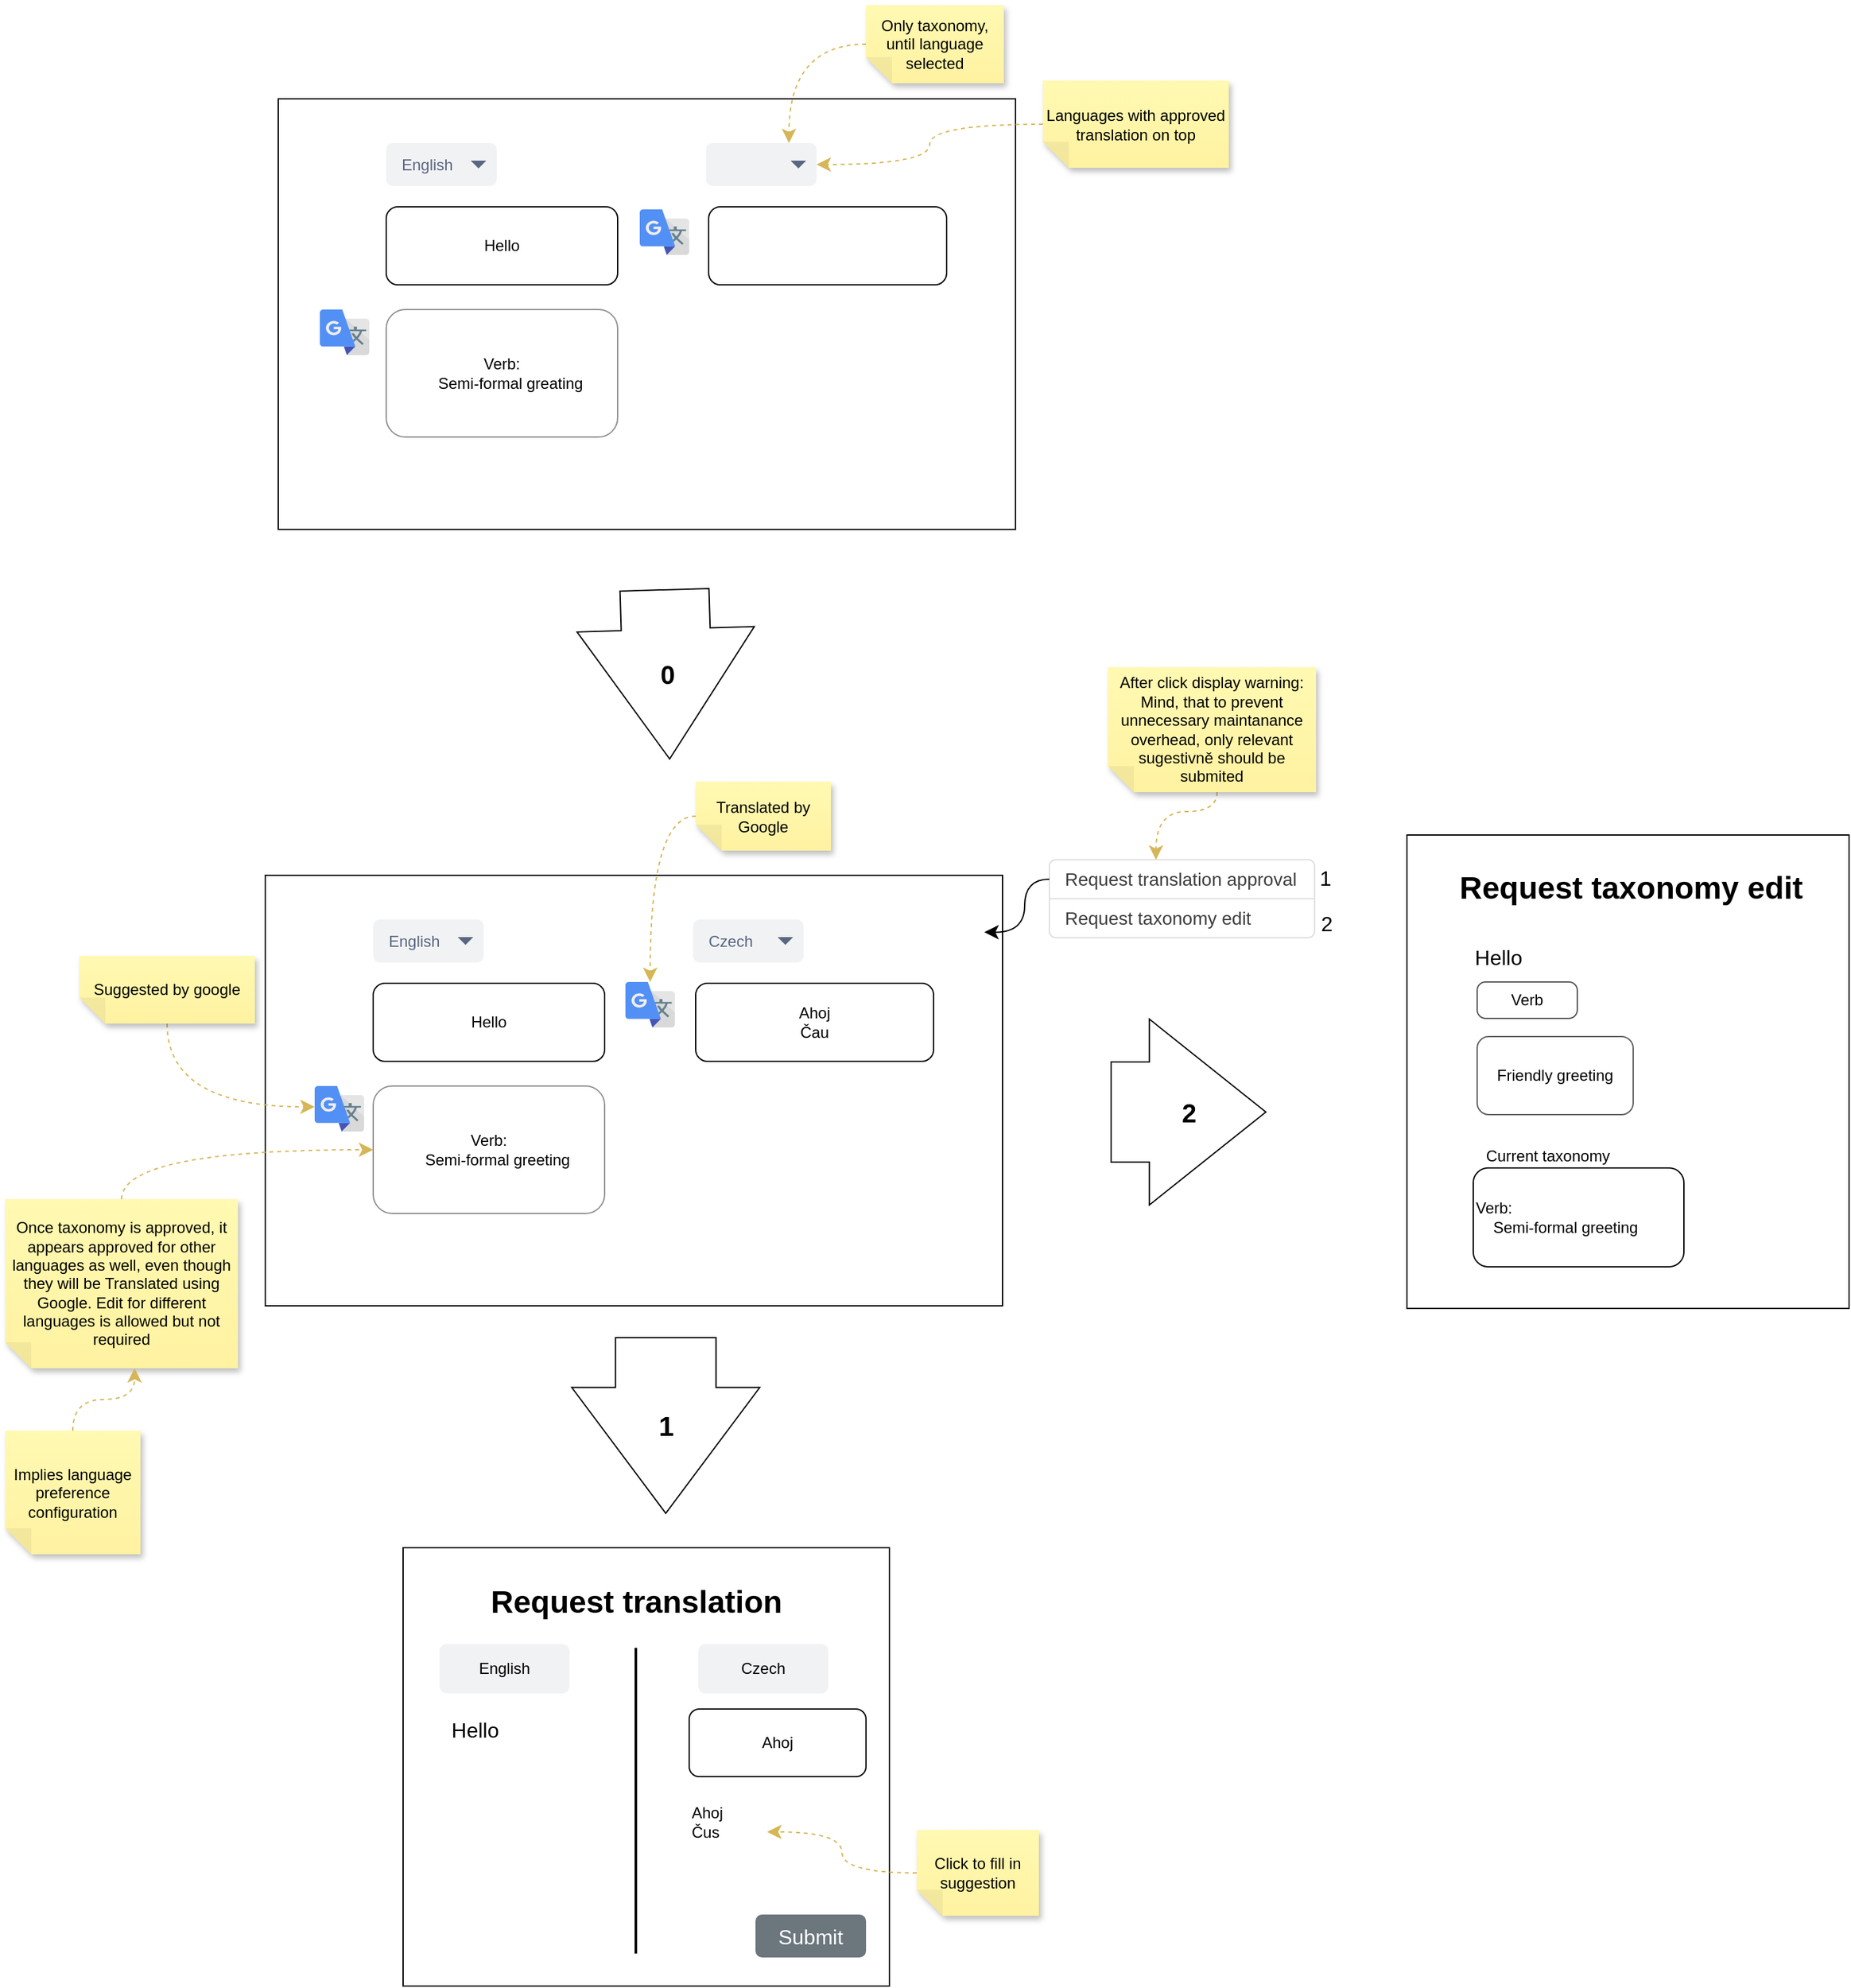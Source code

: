 <mxfile>
    <diagram name="Stránka-1" id="uye_SwWkvtYi2k1OO26d">
        <mxGraphModel dx="2804" dy="2518" grid="0" gridSize="10" guides="1" tooltips="1" connect="1" arrows="1" fold="1" page="0" pageScale="1" pageWidth="827" pageHeight="1169" math="0" shadow="0">
            <root>
                <mxCell id="0"/>
                <mxCell id="dYWCK5oMahjRUJsg4bfR-32" value="Background" style="locked=1;" parent="0"/>
                <mxCell id="dYWCK5oMahjRUJsg4bfR-33" value="" style="rounded=0;whiteSpace=wrap;html=1;" parent="dYWCK5oMahjRUJsg4bfR-32" vertex="1">
                    <mxGeometry x="-204" y="-247" width="567" height="331" as="geometry"/>
                </mxCell>
                <mxCell id="dYWCK5oMahjRUJsg4bfR-41" value="" style="rounded=0;whiteSpace=wrap;html=1;" parent="dYWCK5oMahjRUJsg4bfR-32" vertex="1">
                    <mxGeometry x="-98" y="270" width="374" height="337" as="geometry"/>
                </mxCell>
                <mxCell id="ypelOtXGm8tmmGL38GaL-45" value="" style="rounded=0;whiteSpace=wrap;html=1;" parent="dYWCK5oMahjRUJsg4bfR-32" vertex="1">
                    <mxGeometry x="-194" y="-844" width="567" height="331" as="geometry"/>
                </mxCell>
                <mxCell id="ypelOtXGm8tmmGL38GaL-77" value="" style="rounded=0;whiteSpace=wrap;html=1;" parent="dYWCK5oMahjRUJsg4bfR-32" vertex="1">
                    <mxGeometry x="674" y="-278" width="340" height="364" as="geometry"/>
                </mxCell>
                <mxCell id="1" value="Main" parent="0"/>
                <mxCell id="dYWCK5oMahjRUJsg4bfR-62" style="edgeStyle=orthogonalEdgeStyle;curved=1;rounded=0;orthogonalLoop=1;jettySize=auto;html=1;fontSize=12;startSize=8;endSize=8;fillColor=#fff2cc;strokeColor=#d6b656;dashed=1;" parent="1" source="dYWCK5oMahjRUJsg4bfR-24" edge="1" target="3">
                    <mxGeometry relative="1" as="geometry">
                        <mxPoint x="92" y="-179.667" as="targetPoint"/>
                    </mxGeometry>
                </mxCell>
                <mxCell id="dYWCK5oMahjRUJsg4bfR-24" value="Translated by Google" style="shape=note;whiteSpace=wrap;html=1;backgroundOutline=1;fontColor=#000000;darkOpacity=0.05;fillColor=#FFF9B2;strokeColor=none;fillStyle=solid;direction=west;gradientDirection=north;gradientColor=#FFF2A1;shadow=1;size=20;pointerEvents=1;" parent="1" vertex="1">
                    <mxGeometry x="127" y="-319" width="104" height="53" as="geometry"/>
                </mxCell>
                <mxCell id="dYWCK5oMahjRUJsg4bfR-25" value="English" style="rounded=1;fillColor=#F1F2F4;strokeColor=none;html=1;whiteSpace=wrap;fontColor=#596780;align=left;fontSize=12;spacingLeft=10;sketch=0;" parent="1" vertex="1">
                    <mxGeometry x="-121" y="-213" width="85" height="33" as="geometry"/>
                </mxCell>
                <mxCell id="dYWCK5oMahjRUJsg4bfR-26" value="" style="shape=triangle;direction=south;fillColor=#596780;strokeColor=none;html=1;sketch=0;" parent="dYWCK5oMahjRUJsg4bfR-25" vertex="1">
                    <mxGeometry x="1" y="0.5" width="12" height="6" relative="1" as="geometry">
                        <mxPoint x="-20" y="-3" as="offset"/>
                    </mxGeometry>
                </mxCell>
                <mxCell id="dYWCK5oMahjRUJsg4bfR-27" value="Czech" style="rounded=1;fillColor=#F1F2F4;strokeColor=none;html=1;whiteSpace=wrap;fontColor=#596780;align=left;fontSize=12;spacingLeft=10;sketch=0;" parent="1" vertex="1">
                    <mxGeometry x="125" y="-213" width="85" height="33" as="geometry"/>
                </mxCell>
                <mxCell id="dYWCK5oMahjRUJsg4bfR-28" value="" style="shape=triangle;direction=south;fillColor=#596780;strokeColor=none;html=1;sketch=0;" parent="dYWCK5oMahjRUJsg4bfR-27" vertex="1">
                    <mxGeometry x="1" y="0.5" width="12" height="6" relative="1" as="geometry">
                        <mxPoint x="-20" y="-3" as="offset"/>
                    </mxGeometry>
                </mxCell>
                <mxCell id="dYWCK5oMahjRUJsg4bfR-30" value="Hello" style="rounded=1;whiteSpace=wrap;html=1;" parent="1" vertex="1">
                    <mxGeometry x="-121" y="-164" width="178" height="60" as="geometry"/>
                </mxCell>
                <mxCell id="dYWCK5oMahjRUJsg4bfR-31" value="&lt;span style=&quot;text-align: left;&quot;&gt;Verb:&lt;/span&gt;&lt;div style=&quot;text-align: left;&quot;&gt;&amp;nbsp; &amp;nbsp; Semi-formal greeting&lt;/div&gt;" style="rounded=1;whiteSpace=wrap;html=1;labelBorderColor=none;strokeColor=#8F8F8F;" parent="1" vertex="1">
                    <mxGeometry x="-121" y="-85" width="178" height="98" as="geometry"/>
                </mxCell>
                <mxCell id="dYWCK5oMahjRUJsg4bfR-42" value="Request translation" style="text;html=1;align=center;verticalAlign=middle;resizable=0;points=[];autosize=1;strokeColor=none;fillColor=none;fontSize=24;fontStyle=1" parent="1" vertex="1">
                    <mxGeometry x="-31.5" y="292" width="225" height="40" as="geometry"/>
                </mxCell>
                <mxCell id="dYWCK5oMahjRUJsg4bfR-43" value="Hello" style="text;html=1;align=center;verticalAlign=middle;resizable=0;points=[];autosize=1;strokeColor=none;fillColor=none;fontSize=16;" parent="1" vertex="1">
                    <mxGeometry x="-70" y="394" width="54" height="31" as="geometry"/>
                </mxCell>
                <mxCell id="dYWCK5oMahjRUJsg4bfR-63" value="English" style="rounded=1;whiteSpace=wrap;html=1;strokeColor=none;fillColor=#F1F2F4;" parent="1" vertex="1">
                    <mxGeometry x="-70" y="344" width="100" height="38" as="geometry"/>
                </mxCell>
                <mxCell id="dYWCK5oMahjRUJsg4bfR-66" value="" style="line;strokeWidth=2;direction=south;html=1;" parent="1" vertex="1">
                    <mxGeometry x="76" y="347" width="10" height="235" as="geometry"/>
                </mxCell>
                <mxCell id="dYWCK5oMahjRUJsg4bfR-67" value="Czech" style="rounded=1;whiteSpace=wrap;html=1;strokeColor=none;fillColor=#F1F2F4;" parent="1" vertex="1">
                    <mxGeometry x="129" y="344" width="100" height="38" as="geometry"/>
                </mxCell>
                <mxCell id="dYWCK5oMahjRUJsg4bfR-70" value="" style="group" parent="1" vertex="1" connectable="0">
                    <mxGeometry x="122" y="394" width="136" height="52" as="geometry"/>
                </mxCell>
                <mxCell id="dYWCK5oMahjRUJsg4bfR-68" value="Ahoj" style="rounded=1;whiteSpace=wrap;html=1;" parent="dYWCK5oMahjRUJsg4bfR-70" vertex="1">
                    <mxGeometry width="136" height="52" as="geometry"/>
                </mxCell>
                <mxCell id="ypelOtXGm8tmmGL38GaL-1" value="Ahoj&lt;div&gt;Čus&lt;/div&gt;" style="text;html=1;align=left;verticalAlign=middle;whiteSpace=wrap;rounded=0;" parent="1" vertex="1">
                    <mxGeometry x="122" y="466" width="60" height="30" as="geometry"/>
                </mxCell>
                <mxCell id="ypelOtXGm8tmmGL38GaL-4" style="edgeStyle=orthogonalEdgeStyle;curved=1;rounded=0;orthogonalLoop=1;jettySize=auto;html=1;entryX=1;entryY=0.75;entryDx=0;entryDy=0;fontSize=12;startSize=8;endSize=8;fillColor=#fff2cc;strokeColor=#d6b656;dashed=1;" parent="1" source="ypelOtXGm8tmmGL38GaL-3" target="ypelOtXGm8tmmGL38GaL-1" edge="1">
                    <mxGeometry relative="1" as="geometry"/>
                </mxCell>
                <mxCell id="ypelOtXGm8tmmGL38GaL-3" value="Click to fill in suggestion" style="shape=note;whiteSpace=wrap;html=1;backgroundOutline=1;fontColor=#000000;darkOpacity=0.05;fillColor=#FFF9B2;strokeColor=none;fillStyle=solid;direction=west;gradientDirection=north;gradientColor=#FFF2A1;shadow=1;size=20;pointerEvents=1;" parent="1" vertex="1">
                    <mxGeometry x="297" y="487" width="94" height="66" as="geometry"/>
                </mxCell>
                <mxCell id="ypelOtXGm8tmmGL38GaL-5" value="Submit" style="html=1;shadow=0;dashed=0;shape=mxgraph.bootstrap.rrect;rSize=5;strokeColor=none;strokeWidth=1;fillColor=#6C767D;fontColor=#FFFFFF;whiteSpace=wrap;align=center;verticalAlign=middle;spacingLeft=0;fontStyle=0;fontSize=16;spacing=5;fontFamily=Helvetica;" parent="1" vertex="1">
                    <mxGeometry x="173" y="552" width="85" height="33" as="geometry"/>
                </mxCell>
                <mxCell id="ypelOtXGm8tmmGL38GaL-7" value="Ahoj&lt;div&gt;Čau&lt;/div&gt;" style="rounded=1;whiteSpace=wrap;html=1;" parent="1" vertex="1">
                    <mxGeometry x="127" y="-164" width="183" height="60" as="geometry"/>
                </mxCell>
                <mxCell id="ypelOtXGm8tmmGL38GaL-8" value="" style="shape=image;html=1;verticalAlign=top;verticalLabelPosition=bottom;labelBackgroundColor=#ffffff;imageAspect=0;aspect=fixed;image=https://cdn3.iconfinder.com/data/icons/minimalisticons/28/burger-menu-1-128.png" parent="1" vertex="1">
                    <mxGeometry x="310" y="-213" width="39" height="39" as="geometry"/>
                </mxCell>
                <mxCell id="ypelOtXGm8tmmGL38GaL-14" value="" style="swimlane;fontStyle=0;childLayout=stackLayout;horizontal=1;startSize=0;horizontalStack=0;resizeParent=1;resizeParentMax=0;resizeLast=0;collapsible=0;marginBottom=0;whiteSpace=wrap;html=1;strokeColor=none;fillColor=none;" parent="1" vertex="1">
                    <mxGeometry x="399" y="-259" width="204" height="60" as="geometry"/>
                </mxCell>
                <mxCell id="ypelOtXGm8tmmGL38GaL-15" value="&lt;span style=&quot;caret-color: rgb(63, 63, 63); color: rgb(63, 63, 63); font-size: 14px;&quot;&gt;Request translation approval&lt;/span&gt;" style="text;strokeColor=#DFDFDF;fillColor=#FFFFFF;align=left;verticalAlign=middle;spacingLeft=10;spacingRight=10;overflow=hidden;points=[[0,0.5],[1,0.5]];portConstraint=eastwest;rotatable=0;whiteSpace=wrap;html=1;shape=mxgraph.bootstrap.topButton;rSize=5;fontColor=#333333;" parent="ypelOtXGm8tmmGL38GaL-14" vertex="1">
                    <mxGeometry width="204" height="30" as="geometry"/>
                </mxCell>
                <mxCell id="ypelOtXGm8tmmGL38GaL-17" value="&lt;span style=&quot;caret-color: rgb(63, 63, 63); color: rgb(63, 63, 63); font-size: 14px;&quot;&gt;Request taxonomy edit&lt;/span&gt;" style="text;strokeColor=#DFDFDF;fillColor=#FFFFFF;align=left;verticalAlign=middle;spacingLeft=10;spacingRight=10;overflow=hidden;points=[[0,0.5],[1,0.5]];portConstraint=eastwest;rotatable=0;whiteSpace=wrap;html=1;shape=mxgraph.bootstrap.bottomButton;rSize=5;fontColor=#333333;" parent="ypelOtXGm8tmmGL38GaL-14" vertex="1">
                    <mxGeometry y="30" width="204" height="30" as="geometry"/>
                </mxCell>
                <mxCell id="ypelOtXGm8tmmGL38GaL-18" style="edgeStyle=orthogonalEdgeStyle;curved=1;rounded=0;orthogonalLoop=1;jettySize=auto;html=1;entryX=1;entryY=0.25;entryDx=0;entryDy=0;fontSize=12;startSize=8;endSize=8;exitX=0;exitY=0.5;exitDx=0;exitDy=0;" parent="1" source="ypelOtXGm8tmmGL38GaL-15" target="ypelOtXGm8tmmGL38GaL-8" edge="1">
                    <mxGeometry relative="1" as="geometry">
                        <Array as="points">
                            <mxPoint x="380" y="-244"/>
                            <mxPoint x="380" y="-203"/>
                        </Array>
                    </mxGeometry>
                </mxCell>
                <mxCell id="ypelOtXGm8tmmGL38GaL-21" style="edgeStyle=orthogonalEdgeStyle;curved=1;rounded=0;orthogonalLoop=1;jettySize=auto;html=1;fontSize=12;startSize=8;endSize=8;dashed=1;fillColor=#fff2cc;strokeColor=#d6b656;" parent="1" source="ypelOtXGm8tmmGL38GaL-19" target="ypelOtXGm8tmmGL38GaL-15" edge="1">
                    <mxGeometry relative="1" as="geometry">
                        <mxPoint x="481" y="-260" as="targetPoint"/>
                        <Array as="points">
                            <mxPoint x="528" y="-296"/>
                            <mxPoint x="481" y="-296"/>
                        </Array>
                    </mxGeometry>
                </mxCell>
                <mxCell id="ypelOtXGm8tmmGL38GaL-19" value="After click display warning: Mind, that to prevent unnecessary maintanance overhead, only relevant sugestivně should be submited" style="shape=note;whiteSpace=wrap;html=1;backgroundOutline=1;fontColor=#000000;darkOpacity=0.05;fillColor=#FFF9B2;strokeColor=none;fillStyle=solid;direction=west;gradientDirection=north;gradientColor=#FFF2A1;shadow=1;size=20;pointerEvents=1;" parent="1" vertex="1">
                    <mxGeometry x="444" y="-407" width="160" height="96" as="geometry"/>
                </mxCell>
                <mxCell id="ypelOtXGm8tmmGL38GaL-44" style="edgeStyle=orthogonalEdgeStyle;curved=1;rounded=0;orthogonalLoop=1;jettySize=auto;html=1;fontSize=12;startSize=8;endSize=8;dashed=1;fillColor=#fff2cc;strokeColor=#d6b656;" parent="1" source="ypelOtXGm8tmmGL38GaL-43" target="2" edge="1">
                    <mxGeometry relative="1" as="geometry">
                        <Array as="points">
                            <mxPoint x="-279" y="-69"/>
                        </Array>
                        <mxPoint x="-166" y="-69.0" as="targetPoint"/>
                    </mxGeometry>
                </mxCell>
                <mxCell id="ypelOtXGm8tmmGL38GaL-43" value="Suggested by google" style="shape=note;whiteSpace=wrap;html=1;backgroundOutline=1;fontColor=#000000;darkOpacity=0.05;fillColor=#FFF9B2;strokeColor=none;fillStyle=solid;direction=west;gradientDirection=north;gradientColor=#FFF2A1;shadow=1;size=20;pointerEvents=1;" parent="1" vertex="1">
                    <mxGeometry x="-347" y="-185" width="135" height="52" as="geometry"/>
                </mxCell>
                <mxCell id="ypelOtXGm8tmmGL38GaL-47" value="English" style="rounded=1;fillColor=#F1F2F4;strokeColor=none;html=1;whiteSpace=wrap;fontColor=#596780;align=left;fontSize=12;spacingLeft=10;sketch=0;" parent="1" vertex="1">
                    <mxGeometry x="-111" y="-810" width="85" height="33" as="geometry"/>
                </mxCell>
                <mxCell id="ypelOtXGm8tmmGL38GaL-48" value="" style="shape=triangle;direction=south;fillColor=#596780;strokeColor=none;html=1;sketch=0;" parent="ypelOtXGm8tmmGL38GaL-47" vertex="1">
                    <mxGeometry x="1" y="0.5" width="12" height="6" relative="1" as="geometry">
                        <mxPoint x="-20" y="-3" as="offset"/>
                    </mxGeometry>
                </mxCell>
                <mxCell id="ypelOtXGm8tmmGL38GaL-49" value="" style="rounded=1;fillColor=#F1F2F4;strokeColor=none;html=1;whiteSpace=wrap;fontColor=#596780;align=left;fontSize=12;spacingLeft=10;sketch=0;" parent="1" vertex="1">
                    <mxGeometry x="135" y="-810" width="85" height="33" as="geometry"/>
                </mxCell>
                <mxCell id="ypelOtXGm8tmmGL38GaL-50" value="" style="shape=triangle;direction=south;fillColor=#596780;strokeColor=none;html=1;sketch=0;" parent="ypelOtXGm8tmmGL38GaL-49" vertex="1">
                    <mxGeometry x="1" y="0.5" width="12" height="6" relative="1" as="geometry">
                        <mxPoint x="-20" y="-3" as="offset"/>
                    </mxGeometry>
                </mxCell>
                <mxCell id="ypelOtXGm8tmmGL38GaL-51" value="Hello" style="rounded=1;whiteSpace=wrap;html=1;" parent="1" vertex="1">
                    <mxGeometry x="-111" y="-761" width="178" height="60" as="geometry"/>
                </mxCell>
                <mxCell id="ypelOtXGm8tmmGL38GaL-52" value="&lt;span style=&quot;text-align: left;&quot;&gt;Verb:&lt;/span&gt;&lt;div style=&quot;text-align: left;&quot;&gt;&amp;nbsp; &amp;nbsp; Semi-formal greating&lt;/div&gt;" style="rounded=1;whiteSpace=wrap;html=1;labelBorderColor=none;strokeColor=#8F8F8F;" parent="1" vertex="1">
                    <mxGeometry x="-111" y="-682" width="178" height="98" as="geometry"/>
                </mxCell>
                <mxCell id="ypelOtXGm8tmmGL38GaL-53" value="" style="rounded=1;whiteSpace=wrap;html=1;" parent="1" vertex="1">
                    <mxGeometry x="137" y="-761" width="183" height="60" as="geometry"/>
                </mxCell>
                <mxCell id="ypelOtXGm8tmmGL38GaL-54" value="" style="shape=image;html=1;verticalAlign=top;verticalLabelPosition=bottom;labelBackgroundColor=#ffffff;imageAspect=0;aspect=fixed;image=https://cdn3.iconfinder.com/data/icons/minimalisticons/28/burger-menu-1-128.png" parent="1" vertex="1">
                    <mxGeometry x="320" y="-810" width="39" height="39" as="geometry"/>
                </mxCell>
                <mxCell id="ypelOtXGm8tmmGL38GaL-59" style="edgeStyle=orthogonalEdgeStyle;curved=1;rounded=0;orthogonalLoop=1;jettySize=auto;html=1;entryX=0.75;entryY=0;entryDx=0;entryDy=0;fontSize=12;startSize=8;endSize=8;dashed=1;fillColor=#fff2cc;strokeColor=#d6b656;" parent="1" source="ypelOtXGm8tmmGL38GaL-58" target="ypelOtXGm8tmmGL38GaL-49" edge="1">
                    <mxGeometry relative="1" as="geometry"/>
                </mxCell>
                <mxCell id="ypelOtXGm8tmmGL38GaL-58" value="Only taxonomy, until language selected" style="shape=note;whiteSpace=wrap;html=1;backgroundOutline=1;fontColor=#000000;darkOpacity=0.05;fillColor=#FFF9B2;strokeColor=none;fillStyle=solid;direction=west;gradientDirection=north;gradientColor=#FFF2A1;shadow=1;size=20;pointerEvents=1;" parent="1" vertex="1">
                    <mxGeometry x="258" y="-916" width="106" height="60" as="geometry"/>
                </mxCell>
                <mxCell id="ypelOtXGm8tmmGL38GaL-65" style="edgeStyle=orthogonalEdgeStyle;curved=1;rounded=0;orthogonalLoop=1;jettySize=auto;html=1;entryX=1;entryY=0.5;entryDx=0;entryDy=0;fontSize=12;startSize=8;endSize=8;dashed=1;fillColor=#fff2cc;strokeColor=#d6b656;" parent="1" source="ypelOtXGm8tmmGL38GaL-64" target="ypelOtXGm8tmmGL38GaL-49" edge="1">
                    <mxGeometry relative="1" as="geometry"/>
                </mxCell>
                <mxCell id="ypelOtXGm8tmmGL38GaL-64" value="Languages with approved translation on top" style="shape=note;whiteSpace=wrap;html=1;backgroundOutline=1;fontColor=#000000;darkOpacity=0.05;fillColor=#FFF9B2;strokeColor=none;fillStyle=solid;direction=west;gradientDirection=north;gradientColor=#FFF2A1;shadow=1;size=20;pointerEvents=1;" parent="1" vertex="1">
                    <mxGeometry x="394" y="-858" width="143" height="67" as="geometry"/>
                </mxCell>
                <mxCell id="ypelOtXGm8tmmGL38GaL-67" style="edgeStyle=orthogonalEdgeStyle;curved=1;rounded=0;orthogonalLoop=1;jettySize=auto;html=1;fontSize=12;startSize=8;endSize=8;dashed=1;fillColor=#fff2cc;strokeColor=#d6b656;" parent="1" source="ypelOtXGm8tmmGL38GaL-66" target="dYWCK5oMahjRUJsg4bfR-31" edge="1">
                    <mxGeometry relative="1" as="geometry">
                        <Array as="points">
                            <mxPoint x="-315" y="-36"/>
                        </Array>
                    </mxGeometry>
                </mxCell>
                <mxCell id="ypelOtXGm8tmmGL38GaL-66" value="Once taxonomy is approved, it appears approved for other languages as well, even though they will be Translated using Google. Edit for different languages is allowed but not required" style="shape=note;whiteSpace=wrap;html=1;backgroundOutline=1;fontColor=#000000;darkOpacity=0.05;fillColor=#FFF9B2;strokeColor=none;fillStyle=solid;direction=west;gradientDirection=north;gradientColor=#FFF2A1;shadow=1;size=20;pointerEvents=1;" parent="1" vertex="1">
                    <mxGeometry x="-404" y="2" width="179" height="130" as="geometry"/>
                </mxCell>
                <mxCell id="ypelOtXGm8tmmGL38GaL-68" value="Implies language preference configuration" style="shape=note;whiteSpace=wrap;html=1;backgroundOutline=1;fontColor=#000000;darkOpacity=0.05;fillColor=#FFF9B2;strokeColor=none;fillStyle=solid;direction=west;gradientDirection=north;gradientColor=#FFF2A1;shadow=1;size=20;pointerEvents=1;" parent="1" vertex="1">
                    <mxGeometry x="-404" y="180" width="104" height="95" as="geometry"/>
                </mxCell>
                <mxCell id="ypelOtXGm8tmmGL38GaL-69" style="edgeStyle=orthogonalEdgeStyle;curved=1;rounded=0;orthogonalLoop=1;jettySize=auto;html=1;entryX=0;entryY=0;entryDx=79.5;entryDy=0;entryPerimeter=0;fontSize=12;startSize=8;endSize=8;dashed=1;fillColor=#fff2cc;strokeColor=#d6b656;" parent="1" source="ypelOtXGm8tmmGL38GaL-68" target="ypelOtXGm8tmmGL38GaL-66" edge="1">
                    <mxGeometry relative="1" as="geometry"/>
                </mxCell>
                <mxCell id="ypelOtXGm8tmmGL38GaL-73" value="2" style="shape=flexArrow;endArrow=classic;html=1;rounded=0;fontSize=20;startSize=8;endSize=29.538;curved=1;width=76.923;endWidth=65;fontStyle=1" parent="1" edge="1">
                    <mxGeometry width="50" height="50" relative="1" as="geometry">
                        <mxPoint x="446" y="-65" as="sourcePoint"/>
                        <mxPoint x="566" y="-65" as="targetPoint"/>
                    </mxGeometry>
                </mxCell>
                <mxCell id="ypelOtXGm8tmmGL38GaL-78" value="Request taxonomy edit" style="text;html=1;align=center;verticalAlign=middle;resizable=0;points=[];autosize=1;strokeColor=none;fillColor=none;fontSize=24;fontStyle=1" parent="1" vertex="1">
                    <mxGeometry x="714" y="-257" width="263" height="40" as="geometry"/>
                </mxCell>
                <mxCell id="ypelOtXGm8tmmGL38GaL-79" value="Hello" style="text;html=1;align=center;verticalAlign=middle;resizable=0;points=[];autosize=1;strokeColor=none;fillColor=none;fontSize=16;" parent="1" vertex="1">
                    <mxGeometry x="717" y="-200" width="54" height="31" as="geometry"/>
                </mxCell>
                <mxCell id="ypelOtXGm8tmmGL38GaL-80" value="Friendly greeting" style="rounded=1;whiteSpace=wrap;html=1;strokeColor=#5E5E5E;" parent="1" vertex="1">
                    <mxGeometry x="728" y="-123" width="120" height="60" as="geometry"/>
                </mxCell>
                <mxCell id="ypelOtXGm8tmmGL38GaL-81" value="Verb" style="rounded=1;whiteSpace=wrap;html=1;strokeColor=#545454;fontColor=#000000;arcSize=23;" parent="1" vertex="1">
                    <mxGeometry x="728" y="-165" width="77" height="28" as="geometry"/>
                </mxCell>
                <mxCell id="ypelOtXGm8tmmGL38GaL-82" value="Current taxonomy" style="text;html=1;align=center;verticalAlign=middle;whiteSpace=wrap;rounded=0;" parent="1" vertex="1">
                    <mxGeometry x="725" y="-46" width="115" height="30" as="geometry"/>
                </mxCell>
                <mxCell id="ypelOtXGm8tmmGL38GaL-83" value="Verb:&lt;div&gt;&amp;nbsp; &amp;nbsp; Semi-formal greeting&lt;/div&gt;" style="rounded=1;whiteSpace=wrap;html=1;align=left;" parent="1" vertex="1">
                    <mxGeometry x="725" y="-22" width="162" height="76" as="geometry"/>
                </mxCell>
                <mxCell id="2" value="" style="dashed=0;outlineConnect=0;html=1;align=center;labelPosition=center;verticalLabelPosition=bottom;verticalAlign=top;shape=mxgraph.weblogos.translate" vertex="1" parent="1">
                    <mxGeometry x="-166" y="-85" width="38" height="35" as="geometry"/>
                </mxCell>
                <mxCell id="3" value="" style="dashed=0;outlineConnect=0;html=1;align=center;labelPosition=center;verticalLabelPosition=bottom;verticalAlign=top;shape=mxgraph.weblogos.translate" vertex="1" parent="1">
                    <mxGeometry x="73" y="-165" width="38" height="35" as="geometry"/>
                </mxCell>
                <mxCell id="4" value="" style="dashed=0;outlineConnect=0;html=1;align=center;labelPosition=center;verticalLabelPosition=bottom;verticalAlign=top;shape=mxgraph.weblogos.translate" vertex="1" parent="1">
                    <mxGeometry x="-162" y="-682" width="38" height="35" as="geometry"/>
                </mxCell>
                <mxCell id="5" value="" style="dashed=0;outlineConnect=0;html=1;align=center;labelPosition=center;verticalLabelPosition=bottom;verticalAlign=top;shape=mxgraph.weblogos.translate" vertex="1" parent="1">
                    <mxGeometry x="84" y="-759" width="38" height="35" as="geometry"/>
                </mxCell>
                <mxCell id="dYWCK5oMahjRUJsg4bfR-54" value="Guide" style="" parent="0"/>
                <mxCell id="ypelOtXGm8tmmGL38GaL-31" value="" style="group" parent="dYWCK5oMahjRUJsg4bfR-54" vertex="1" connectable="0">
                    <mxGeometry x="591" y="-261" width="33" height="39" as="geometry"/>
                </mxCell>
                <mxCell id="ypelOtXGm8tmmGL38GaL-32" value="" style="shape=image;html=1;verticalAlign=top;verticalLabelPosition=bottom;labelBackgroundColor=#ffffff;imageAspect=0;aspect=fixed;image=https://cdn2.iconfinder.com/data/icons/boxicons-regular-vol-3/24/bx-pointer-128.png" parent="ypelOtXGm8tmmGL38GaL-31" vertex="1">
                    <mxGeometry y="11" width="28" height="28" as="geometry"/>
                </mxCell>
                <mxCell id="ypelOtXGm8tmmGL38GaL-33" value="1" style="text;html=1;align=center;verticalAlign=middle;resizable=0;points=[];autosize=1;strokeColor=none;fillColor=none;fontSize=16;" parent="ypelOtXGm8tmmGL38GaL-31" vertex="1">
                    <mxGeometry x="6" width="27" height="31" as="geometry"/>
                </mxCell>
                <mxCell id="ypelOtXGm8tmmGL38GaL-34" value="" style="group" parent="dYWCK5oMahjRUJsg4bfR-54" vertex="1" connectable="0">
                    <mxGeometry x="592" y="-226" width="34" height="39" as="geometry"/>
                </mxCell>
                <mxCell id="ypelOtXGm8tmmGL38GaL-35" value="" style="shape=image;html=1;verticalAlign=top;verticalLabelPosition=bottom;labelBackgroundColor=#ffffff;imageAspect=0;aspect=fixed;image=https://cdn2.iconfinder.com/data/icons/boxicons-regular-vol-3/24/bx-pointer-128.png" parent="ypelOtXGm8tmmGL38GaL-34" vertex="1">
                    <mxGeometry y="11" width="28" height="28" as="geometry"/>
                </mxCell>
                <mxCell id="ypelOtXGm8tmmGL38GaL-36" value="2" style="text;html=1;align=center;verticalAlign=middle;resizable=0;points=[];autosize=1;strokeColor=none;fillColor=none;fontSize=16;" parent="ypelOtXGm8tmmGL38GaL-34" vertex="1">
                    <mxGeometry x="6" width="27" height="31" as="geometry"/>
                </mxCell>
                <mxCell id="ypelOtXGm8tmmGL38GaL-38" value="1" style="shape=flexArrow;endArrow=classic;html=1;rounded=0;fontSize=21;startSize=8;endSize=31.92;curved=1;endWidth=66.222;width=77.333;fontStyle=1;fontFamily=Helvetica;" parent="dYWCK5oMahjRUJsg4bfR-54" edge="1">
                    <mxGeometry width="50" height="50" relative="1" as="geometry">
                        <mxPoint x="104" y="108" as="sourcePoint"/>
                        <mxPoint x="104" y="244" as="targetPoint"/>
                    </mxGeometry>
                </mxCell>
                <mxCell id="ypelOtXGm8tmmGL38GaL-61" value="0" style="shape=flexArrow;endArrow=classic;html=1;rounded=0;fontSize=20;startSize=8;endSize=32.905;curved=1;endWidth=66.925;width=68.421;fontStyle=1" parent="dYWCK5oMahjRUJsg4bfR-54" edge="1">
                    <mxGeometry width="50" height="50" relative="1" as="geometry">
                        <mxPoint x="103" y="-467" as="sourcePoint"/>
                        <mxPoint x="107" y="-336" as="targetPoint"/>
                    </mxGeometry>
                </mxCell>
            </root>
        </mxGraphModel>
    </diagram>
</mxfile>